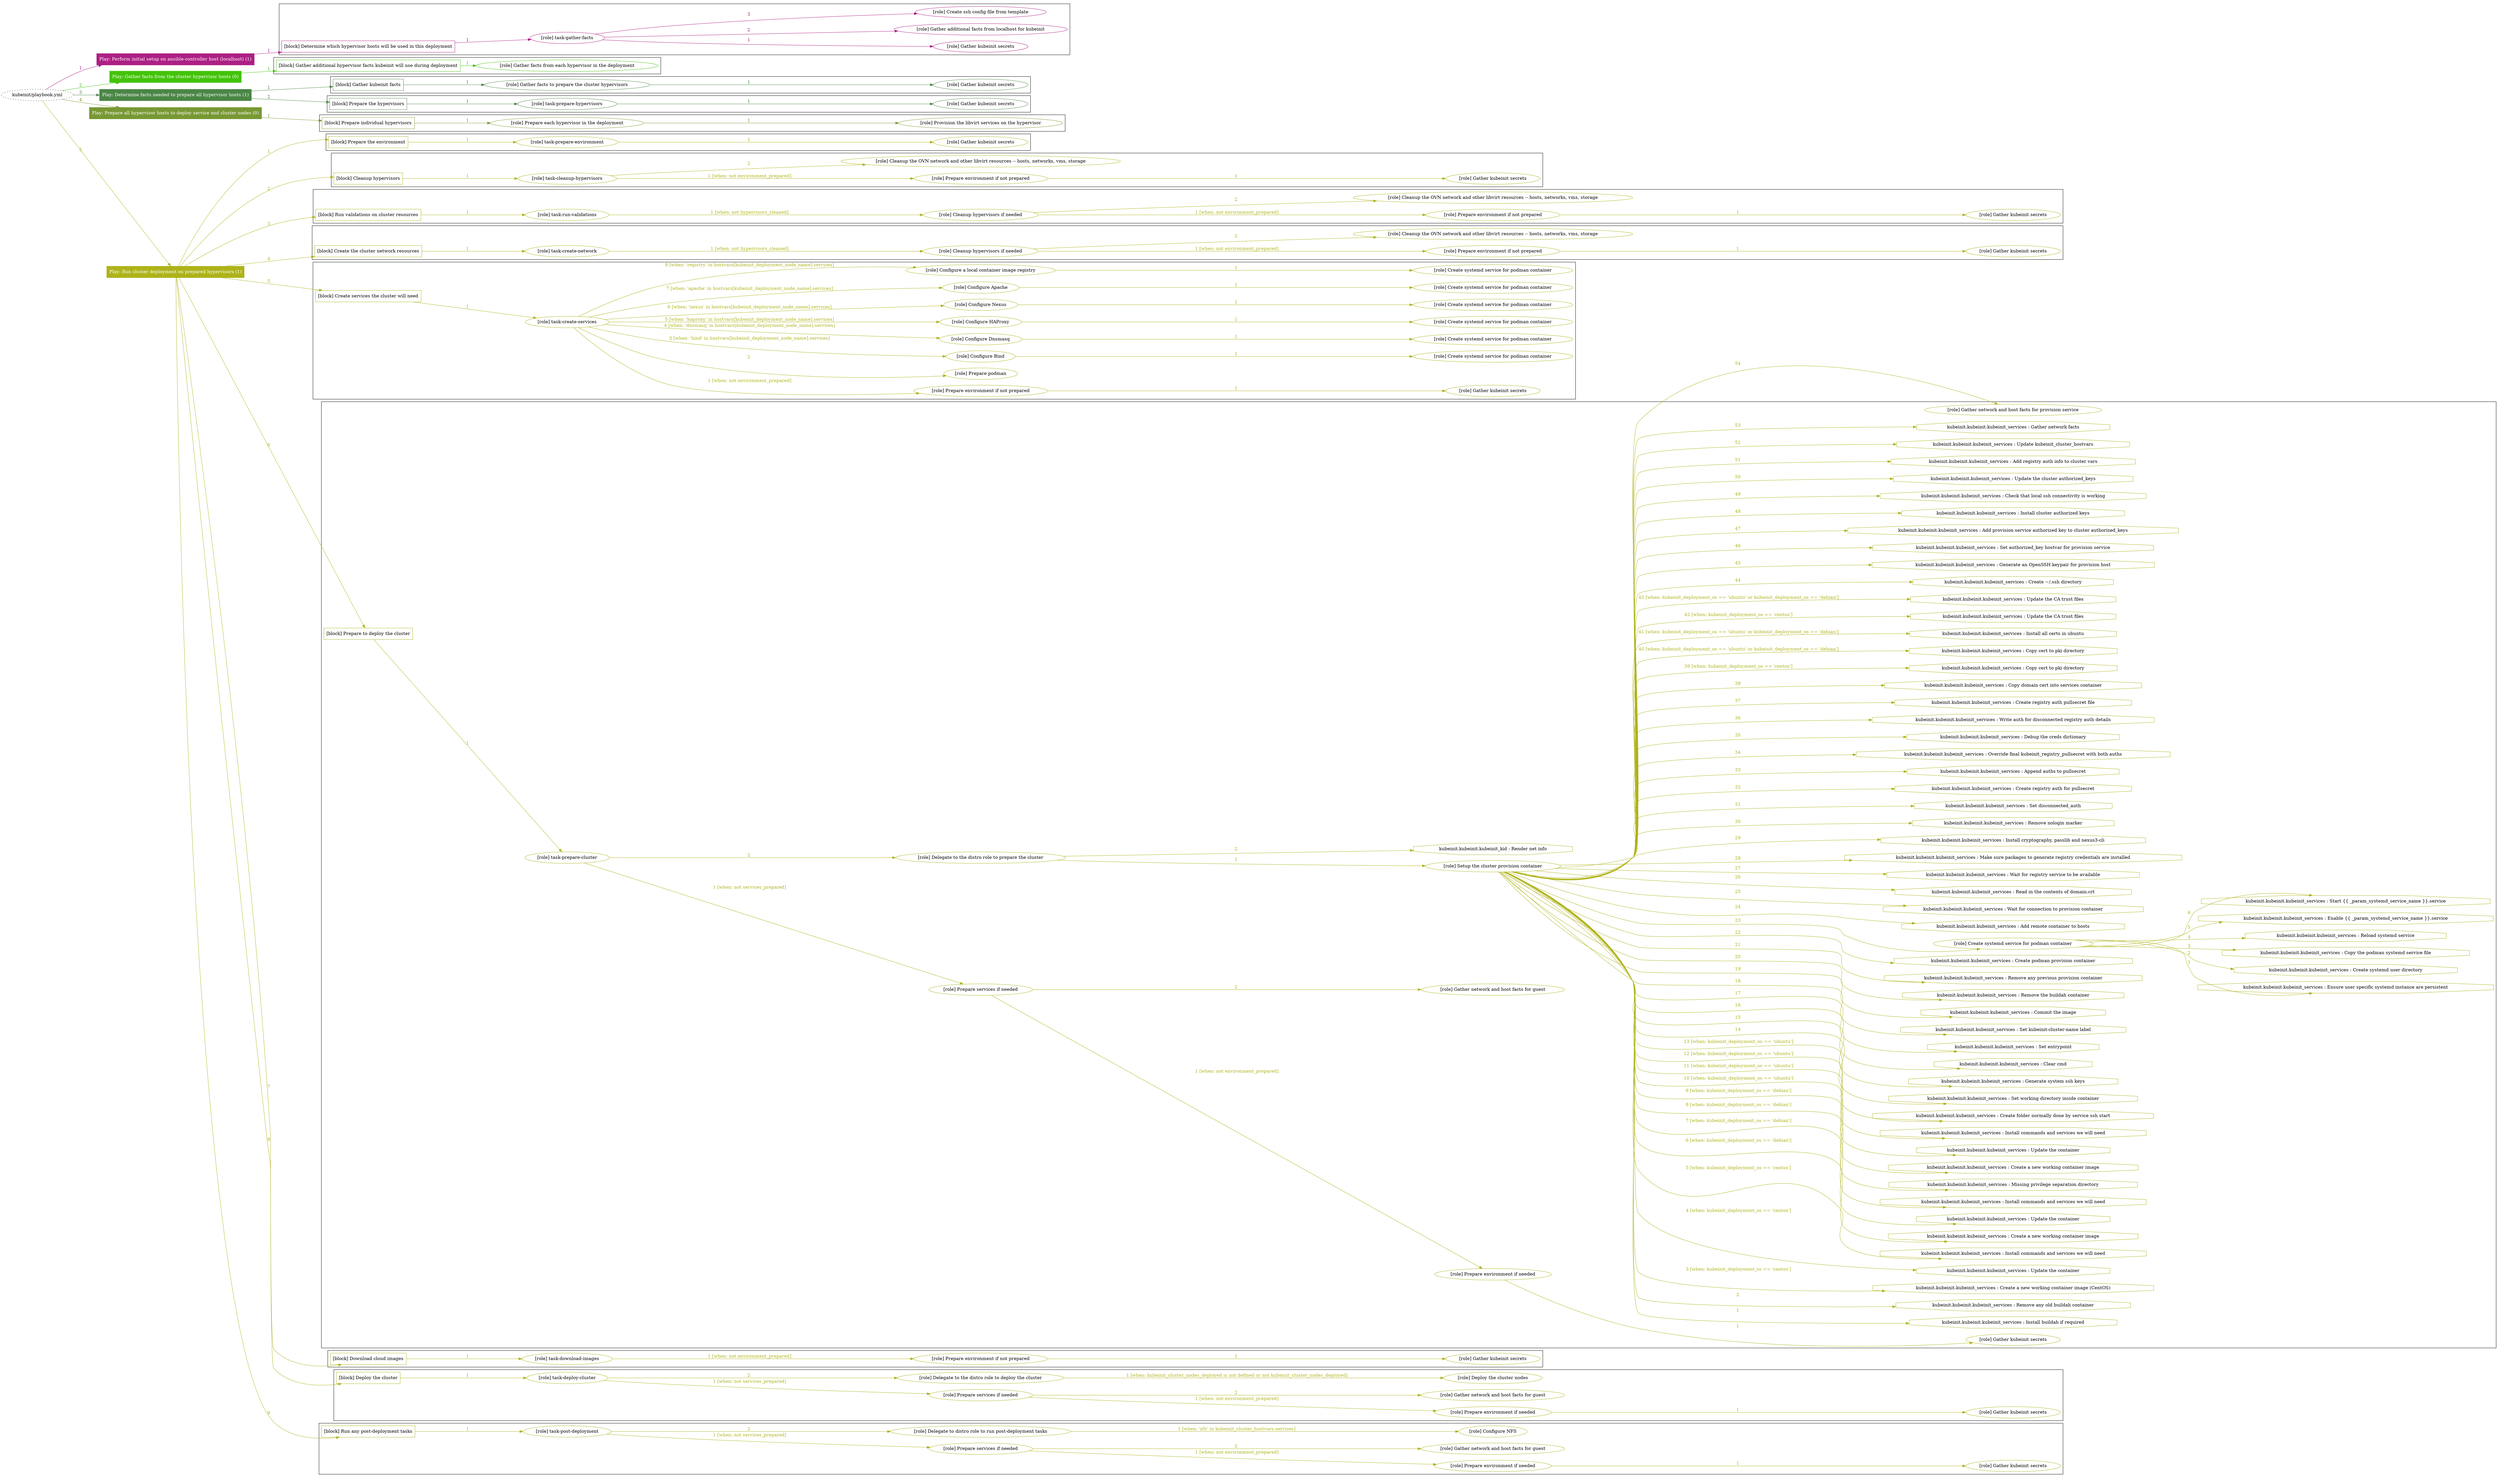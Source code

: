 digraph {
	graph [concentrate=true ordering=in rankdir=LR ratio=fill]
	edge [esep=5 sep=10]
	"kubeinit/playbook.yml" [URL="/home/runner/work/kubeinit/kubeinit/kubeinit/playbook.yml" id=playbook_46296158 style=dotted]
	"kubeinit/playbook.yml" -> play_2407cb5c [label="1 " color="#ad1f84" fontcolor="#ad1f84" id=edge_4419e94d labeltooltip="1 " tooltip="1 "]
	subgraph "Play: Perform initial setup on ansible-controller host (localhost) (1)" {
		play_2407cb5c [label="Play: Perform initial setup on ansible-controller host (localhost) (1)" URL="/home/runner/work/kubeinit/kubeinit/kubeinit/playbook.yml" color="#ad1f84" fontcolor="#ffffff" id=play_2407cb5c shape=box style=filled tooltip=localhost]
		play_2407cb5c -> block_2095af4b [label=1 color="#ad1f84" fontcolor="#ad1f84" id=edge_30f4a079 labeltooltip=1 tooltip=1]
		subgraph cluster_block_2095af4b {
			block_2095af4b [label="[block] Determine which hypervisor hosts will be used in this deployment" URL="/home/runner/work/kubeinit/kubeinit/kubeinit/playbook.yml" color="#ad1f84" id=block_2095af4b labeltooltip="Determine which hypervisor hosts will be used in this deployment" shape=box tooltip="Determine which hypervisor hosts will be used in this deployment"]
			block_2095af4b -> role_b0582cf9 [label="1 " color="#ad1f84" fontcolor="#ad1f84" id=edge_8b2f5e93 labeltooltip="1 " tooltip="1 "]
			subgraph "task-gather-facts" {
				role_b0582cf9 [label="[role] task-gather-facts" URL="/home/runner/work/kubeinit/kubeinit/kubeinit/playbook.yml" color="#ad1f84" id=role_b0582cf9 tooltip="task-gather-facts"]
				role_b0582cf9 -> role_9f71c0f3 [label="1 " color="#ad1f84" fontcolor="#ad1f84" id=edge_2b6fddbd labeltooltip="1 " tooltip="1 "]
				subgraph "Gather kubeinit secrets" {
					role_9f71c0f3 [label="[role] Gather kubeinit secrets" URL="/home/runner/.ansible/collections/ansible_collections/kubeinit/kubeinit/roles/kubeinit_prepare/tasks/build_hypervisors_group.yml" color="#ad1f84" id=role_9f71c0f3 tooltip="Gather kubeinit secrets"]
				}
				role_b0582cf9 -> role_84de1ad5 [label="2 " color="#ad1f84" fontcolor="#ad1f84" id=edge_209a7075 labeltooltip="2 " tooltip="2 "]
				subgraph "Gather additional facts from localhost for kubeinit" {
					role_84de1ad5 [label="[role] Gather additional facts from localhost for kubeinit" URL="/home/runner/.ansible/collections/ansible_collections/kubeinit/kubeinit/roles/kubeinit_prepare/tasks/build_hypervisors_group.yml" color="#ad1f84" id=role_84de1ad5 tooltip="Gather additional facts from localhost for kubeinit"]
				}
				role_b0582cf9 -> role_9f4fdb6d [label="3 " color="#ad1f84" fontcolor="#ad1f84" id=edge_f9850b64 labeltooltip="3 " tooltip="3 "]
				subgraph "Create ssh config file from template" {
					role_9f4fdb6d [label="[role] Create ssh config file from template" URL="/home/runner/.ansible/collections/ansible_collections/kubeinit/kubeinit/roles/kubeinit_prepare/tasks/build_hypervisors_group.yml" color="#ad1f84" id=role_9f4fdb6d tooltip="Create ssh config file from template"]
				}
			}
		}
	}
	"kubeinit/playbook.yml" -> play_77d31258 [label="2 " color="#43c309" fontcolor="#43c309" id=edge_73291b75 labeltooltip="2 " tooltip="2 "]
	subgraph "Play: Gather facts from the cluster hypervisor hosts (0)" {
		play_77d31258 [label="Play: Gather facts from the cluster hypervisor hosts (0)" URL="/home/runner/work/kubeinit/kubeinit/kubeinit/playbook.yml" color="#43c309" fontcolor="#ffffff" id=play_77d31258 shape=box style=filled tooltip="Play: Gather facts from the cluster hypervisor hosts (0)"]
		play_77d31258 -> block_6c00bdbd [label=1 color="#43c309" fontcolor="#43c309" id=edge_9b818194 labeltooltip=1 tooltip=1]
		subgraph cluster_block_6c00bdbd {
			block_6c00bdbd [label="[block] Gather additional hypervisor facts kubeinit will use during deployment" URL="/home/runner/work/kubeinit/kubeinit/kubeinit/playbook.yml" color="#43c309" id=block_6c00bdbd labeltooltip="Gather additional hypervisor facts kubeinit will use during deployment" shape=box tooltip="Gather additional hypervisor facts kubeinit will use during deployment"]
			block_6c00bdbd -> role_c5902b98 [label="1 " color="#43c309" fontcolor="#43c309" id=edge_cf1bdb8f labeltooltip="1 " tooltip="1 "]
			subgraph "Gather facts from each hypervisor in the deployment" {
				role_c5902b98 [label="[role] Gather facts from each hypervisor in the deployment" URL="/home/runner/work/kubeinit/kubeinit/kubeinit/playbook.yml" color="#43c309" id=role_c5902b98 tooltip="Gather facts from each hypervisor in the deployment"]
			}
		}
	}
	"kubeinit/playbook.yml" -> play_1b8bbf03 [label="3 " color="#4b8646" fontcolor="#4b8646" id=edge_3d197bc2 labeltooltip="3 " tooltip="3 "]
	subgraph "Play: Determine facts needed to prepare all hypervisor hosts (1)" {
		play_1b8bbf03 [label="Play: Determine facts needed to prepare all hypervisor hosts (1)" URL="/home/runner/work/kubeinit/kubeinit/kubeinit/playbook.yml" color="#4b8646" fontcolor="#ffffff" id=play_1b8bbf03 shape=box style=filled tooltip=localhost]
		play_1b8bbf03 -> block_7f2747e4 [label=1 color="#4b8646" fontcolor="#4b8646" id=edge_55f0ed9b labeltooltip=1 tooltip=1]
		subgraph cluster_block_7f2747e4 {
			block_7f2747e4 [label="[block] Gather kubeinit facts" URL="/home/runner/work/kubeinit/kubeinit/kubeinit/playbook.yml" color="#4b8646" id=block_7f2747e4 labeltooltip="Gather kubeinit facts" shape=box tooltip="Gather kubeinit facts"]
			block_7f2747e4 -> role_aeb07995 [label="1 " color="#4b8646" fontcolor="#4b8646" id=edge_f6325310 labeltooltip="1 " tooltip="1 "]
			subgraph "Gather facts to prepare the cluster hypervisors" {
				role_aeb07995 [label="[role] Gather facts to prepare the cluster hypervisors" URL="/home/runner/work/kubeinit/kubeinit/kubeinit/playbook.yml" color="#4b8646" id=role_aeb07995 tooltip="Gather facts to prepare the cluster hypervisors"]
				role_aeb07995 -> role_753c3f94 [label="1 " color="#4b8646" fontcolor="#4b8646" id=edge_c6cb973e labeltooltip="1 " tooltip="1 "]
				subgraph "Gather kubeinit secrets" {
					role_753c3f94 [label="[role] Gather kubeinit secrets" URL="/home/runner/.ansible/collections/ansible_collections/kubeinit/kubeinit/roles/kubeinit_prepare/tasks/gather_kubeinit_facts.yml" color="#4b8646" id=role_753c3f94 tooltip="Gather kubeinit secrets"]
				}
			}
		}
		play_1b8bbf03 -> block_1daf71f3 [label=2 color="#4b8646" fontcolor="#4b8646" id=edge_ed6c92ba labeltooltip=2 tooltip=2]
		subgraph cluster_block_1daf71f3 {
			block_1daf71f3 [label="[block] Prepare the hypervisors" URL="/home/runner/work/kubeinit/kubeinit/kubeinit/playbook.yml" color="#4b8646" id=block_1daf71f3 labeltooltip="Prepare the hypervisors" shape=box tooltip="Prepare the hypervisors"]
			block_1daf71f3 -> role_ae31707f [label="1 " color="#4b8646" fontcolor="#4b8646" id=edge_fe00e8d6 labeltooltip="1 " tooltip="1 "]
			subgraph "task-prepare-hypervisors" {
				role_ae31707f [label="[role] task-prepare-hypervisors" URL="/home/runner/work/kubeinit/kubeinit/kubeinit/playbook.yml" color="#4b8646" id=role_ae31707f tooltip="task-prepare-hypervisors"]
				role_ae31707f -> role_63cc09f9 [label="1 " color="#4b8646" fontcolor="#4b8646" id=edge_fa9a7076 labeltooltip="1 " tooltip="1 "]
				subgraph "Gather kubeinit secrets" {
					role_63cc09f9 [label="[role] Gather kubeinit secrets" URL="/home/runner/.ansible/collections/ansible_collections/kubeinit/kubeinit/roles/kubeinit_prepare/tasks/gather_kubeinit_facts.yml" color="#4b8646" id=role_63cc09f9 tooltip="Gather kubeinit secrets"]
				}
			}
		}
	}
	"kubeinit/playbook.yml" -> play_ce013151 [label="4 " color="#789834" fontcolor="#789834" id=edge_00e0c7b6 labeltooltip="4 " tooltip="4 "]
	subgraph "Play: Prepare all hypervisor hosts to deploy service and cluster nodes (0)" {
		play_ce013151 [label="Play: Prepare all hypervisor hosts to deploy service and cluster nodes (0)" URL="/home/runner/work/kubeinit/kubeinit/kubeinit/playbook.yml" color="#789834" fontcolor="#ffffff" id=play_ce013151 shape=box style=filled tooltip="Play: Prepare all hypervisor hosts to deploy service and cluster nodes (0)"]
		play_ce013151 -> block_39889820 [label=1 color="#789834" fontcolor="#789834" id=edge_a8ea5663 labeltooltip=1 tooltip=1]
		subgraph cluster_block_39889820 {
			block_39889820 [label="[block] Prepare individual hypervisors" URL="/home/runner/work/kubeinit/kubeinit/kubeinit/playbook.yml" color="#789834" id=block_39889820 labeltooltip="Prepare individual hypervisors" shape=box tooltip="Prepare individual hypervisors"]
			block_39889820 -> role_9d072ed6 [label="1 " color="#789834" fontcolor="#789834" id=edge_6dcbab15 labeltooltip="1 " tooltip="1 "]
			subgraph "Prepare each hypervisor in the deployment" {
				role_9d072ed6 [label="[role] Prepare each hypervisor in the deployment" URL="/home/runner/work/kubeinit/kubeinit/kubeinit/playbook.yml" color="#789834" id=role_9d072ed6 tooltip="Prepare each hypervisor in the deployment"]
				role_9d072ed6 -> role_95f6d6f6 [label="1 " color="#789834" fontcolor="#789834" id=edge_4725f930 labeltooltip="1 " tooltip="1 "]
				subgraph "Provision the libvirt services on the hypervisor" {
					role_95f6d6f6 [label="[role] Provision the libvirt services on the hypervisor" URL="/home/runner/.ansible/collections/ansible_collections/kubeinit/kubeinit/roles/kubeinit_prepare/tasks/prepare_hypervisor.yml" color="#789834" id=role_95f6d6f6 tooltip="Provision the libvirt services on the hypervisor"]
				}
			}
		}
	}
	"kubeinit/playbook.yml" -> play_df950802 [label="5 " color="#aeb319" fontcolor="#aeb319" id=edge_d495370f labeltooltip="5 " tooltip="5 "]
	subgraph "Play: Run cluster deployment on prepared hypervisors (1)" {
		play_df950802 [label="Play: Run cluster deployment on prepared hypervisors (1)" URL="/home/runner/work/kubeinit/kubeinit/kubeinit/playbook.yml" color="#aeb319" fontcolor="#ffffff" id=play_df950802 shape=box style=filled tooltip=localhost]
		play_df950802 -> block_96566968 [label=1 color="#aeb319" fontcolor="#aeb319" id=edge_1965721e labeltooltip=1 tooltip=1]
		subgraph cluster_block_96566968 {
			block_96566968 [label="[block] Prepare the environment" URL="/home/runner/work/kubeinit/kubeinit/kubeinit/playbook.yml" color="#aeb319" id=block_96566968 labeltooltip="Prepare the environment" shape=box tooltip="Prepare the environment"]
			block_96566968 -> role_82aac2ea [label="1 " color="#aeb319" fontcolor="#aeb319" id=edge_d56dd7ee labeltooltip="1 " tooltip="1 "]
			subgraph "task-prepare-environment" {
				role_82aac2ea [label="[role] task-prepare-environment" URL="/home/runner/work/kubeinit/kubeinit/kubeinit/playbook.yml" color="#aeb319" id=role_82aac2ea tooltip="task-prepare-environment"]
				role_82aac2ea -> role_5cdf619b [label="1 " color="#aeb319" fontcolor="#aeb319" id=edge_444c52e4 labeltooltip="1 " tooltip="1 "]
				subgraph "Gather kubeinit secrets" {
					role_5cdf619b [label="[role] Gather kubeinit secrets" URL="/home/runner/.ansible/collections/ansible_collections/kubeinit/kubeinit/roles/kubeinit_prepare/tasks/gather_kubeinit_facts.yml" color="#aeb319" id=role_5cdf619b tooltip="Gather kubeinit secrets"]
				}
			}
		}
		play_df950802 -> block_bb38fc43 [label=2 color="#aeb319" fontcolor="#aeb319" id=edge_d872e379 labeltooltip=2 tooltip=2]
		subgraph cluster_block_bb38fc43 {
			block_bb38fc43 [label="[block] Cleanup hypervisors" URL="/home/runner/work/kubeinit/kubeinit/kubeinit/playbook.yml" color="#aeb319" id=block_bb38fc43 labeltooltip="Cleanup hypervisors" shape=box tooltip="Cleanup hypervisors"]
			block_bb38fc43 -> role_fc66c5ce [label="1 " color="#aeb319" fontcolor="#aeb319" id=edge_fbf62e7a labeltooltip="1 " tooltip="1 "]
			subgraph "task-cleanup-hypervisors" {
				role_fc66c5ce [label="[role] task-cleanup-hypervisors" URL="/home/runner/work/kubeinit/kubeinit/kubeinit/playbook.yml" color="#aeb319" id=role_fc66c5ce tooltip="task-cleanup-hypervisors"]
				role_fc66c5ce -> role_682201ed [label="1 [when: not environment_prepared]" color="#aeb319" fontcolor="#aeb319" id=edge_eed63a88 labeltooltip="1 [when: not environment_prepared]" tooltip="1 [when: not environment_prepared]"]
				subgraph "Prepare environment if not prepared" {
					role_682201ed [label="[role] Prepare environment if not prepared" URL="/home/runner/.ansible/collections/ansible_collections/kubeinit/kubeinit/roles/kubeinit_prepare/tasks/cleanup_hypervisors.yml" color="#aeb319" id=role_682201ed tooltip="Prepare environment if not prepared"]
					role_682201ed -> role_1eb0dac2 [label="1 " color="#aeb319" fontcolor="#aeb319" id=edge_a327b952 labeltooltip="1 " tooltip="1 "]
					subgraph "Gather kubeinit secrets" {
						role_1eb0dac2 [label="[role] Gather kubeinit secrets" URL="/home/runner/.ansible/collections/ansible_collections/kubeinit/kubeinit/roles/kubeinit_prepare/tasks/gather_kubeinit_facts.yml" color="#aeb319" id=role_1eb0dac2 tooltip="Gather kubeinit secrets"]
					}
				}
				role_fc66c5ce -> role_e8858240 [label="2 " color="#aeb319" fontcolor="#aeb319" id=edge_0480eeec labeltooltip="2 " tooltip="2 "]
				subgraph "Cleanup the OVN network and other libvirt resources -- hosts, networks, vms, storage" {
					role_e8858240 [label="[role] Cleanup the OVN network and other libvirt resources -- hosts, networks, vms, storage" URL="/home/runner/.ansible/collections/ansible_collections/kubeinit/kubeinit/roles/kubeinit_prepare/tasks/cleanup_hypervisors.yml" color="#aeb319" id=role_e8858240 tooltip="Cleanup the OVN network and other libvirt resources -- hosts, networks, vms, storage"]
				}
			}
		}
		play_df950802 -> block_6cdd57ef [label=3 color="#aeb319" fontcolor="#aeb319" id=edge_59b0519b labeltooltip=3 tooltip=3]
		subgraph cluster_block_6cdd57ef {
			block_6cdd57ef [label="[block] Run validations on cluster resources" URL="/home/runner/work/kubeinit/kubeinit/kubeinit/playbook.yml" color="#aeb319" id=block_6cdd57ef labeltooltip="Run validations on cluster resources" shape=box tooltip="Run validations on cluster resources"]
			block_6cdd57ef -> role_0c0bbb0e [label="1 " color="#aeb319" fontcolor="#aeb319" id=edge_c196030d labeltooltip="1 " tooltip="1 "]
			subgraph "task-run-validations" {
				role_0c0bbb0e [label="[role] task-run-validations" URL="/home/runner/work/kubeinit/kubeinit/kubeinit/playbook.yml" color="#aeb319" id=role_0c0bbb0e tooltip="task-run-validations"]
				role_0c0bbb0e -> role_93ee29b0 [label="1 [when: not hypervisors_cleaned]" color="#aeb319" fontcolor="#aeb319" id=edge_6c49f336 labeltooltip="1 [when: not hypervisors_cleaned]" tooltip="1 [when: not hypervisors_cleaned]"]
				subgraph "Cleanup hypervisors if needed" {
					role_93ee29b0 [label="[role] Cleanup hypervisors if needed" URL="/home/runner/.ansible/collections/ansible_collections/kubeinit/kubeinit/roles/kubeinit_validations/tasks/main.yml" color="#aeb319" id=role_93ee29b0 tooltip="Cleanup hypervisors if needed"]
					role_93ee29b0 -> role_23c0202a [label="1 [when: not environment_prepared]" color="#aeb319" fontcolor="#aeb319" id=edge_4c5fe129 labeltooltip="1 [when: not environment_prepared]" tooltip="1 [when: not environment_prepared]"]
					subgraph "Prepare environment if not prepared" {
						role_23c0202a [label="[role] Prepare environment if not prepared" URL="/home/runner/.ansible/collections/ansible_collections/kubeinit/kubeinit/roles/kubeinit_prepare/tasks/cleanup_hypervisors.yml" color="#aeb319" id=role_23c0202a tooltip="Prepare environment if not prepared"]
						role_23c0202a -> role_f590e5b6 [label="1 " color="#aeb319" fontcolor="#aeb319" id=edge_09007e2d labeltooltip="1 " tooltip="1 "]
						subgraph "Gather kubeinit secrets" {
							role_f590e5b6 [label="[role] Gather kubeinit secrets" URL="/home/runner/.ansible/collections/ansible_collections/kubeinit/kubeinit/roles/kubeinit_prepare/tasks/gather_kubeinit_facts.yml" color="#aeb319" id=role_f590e5b6 tooltip="Gather kubeinit secrets"]
						}
					}
					role_93ee29b0 -> role_286017c3 [label="2 " color="#aeb319" fontcolor="#aeb319" id=edge_a05e664b labeltooltip="2 " tooltip="2 "]
					subgraph "Cleanup the OVN network and other libvirt resources -- hosts, networks, vms, storage" {
						role_286017c3 [label="[role] Cleanup the OVN network and other libvirt resources -- hosts, networks, vms, storage" URL="/home/runner/.ansible/collections/ansible_collections/kubeinit/kubeinit/roles/kubeinit_prepare/tasks/cleanup_hypervisors.yml" color="#aeb319" id=role_286017c3 tooltip="Cleanup the OVN network and other libvirt resources -- hosts, networks, vms, storage"]
					}
				}
			}
		}
		play_df950802 -> block_fcb005d7 [label=4 color="#aeb319" fontcolor="#aeb319" id=edge_83c53173 labeltooltip=4 tooltip=4]
		subgraph cluster_block_fcb005d7 {
			block_fcb005d7 [label="[block] Create the cluster network resources" URL="/home/runner/work/kubeinit/kubeinit/kubeinit/playbook.yml" color="#aeb319" id=block_fcb005d7 labeltooltip="Create the cluster network resources" shape=box tooltip="Create the cluster network resources"]
			block_fcb005d7 -> role_e5b60148 [label="1 " color="#aeb319" fontcolor="#aeb319" id=edge_6bacb843 labeltooltip="1 " tooltip="1 "]
			subgraph "task-create-network" {
				role_e5b60148 [label="[role] task-create-network" URL="/home/runner/work/kubeinit/kubeinit/kubeinit/playbook.yml" color="#aeb319" id=role_e5b60148 tooltip="task-create-network"]
				role_e5b60148 -> role_55fd8176 [label="1 [when: not hypervisors_cleaned]" color="#aeb319" fontcolor="#aeb319" id=edge_ffdb05c6 labeltooltip="1 [when: not hypervisors_cleaned]" tooltip="1 [when: not hypervisors_cleaned]"]
				subgraph "Cleanup hypervisors if needed" {
					role_55fd8176 [label="[role] Cleanup hypervisors if needed" URL="/home/runner/.ansible/collections/ansible_collections/kubeinit/kubeinit/roles/kubeinit_libvirt/tasks/create_network.yml" color="#aeb319" id=role_55fd8176 tooltip="Cleanup hypervisors if needed"]
					role_55fd8176 -> role_248bacc8 [label="1 [when: not environment_prepared]" color="#aeb319" fontcolor="#aeb319" id=edge_406a6dd7 labeltooltip="1 [when: not environment_prepared]" tooltip="1 [when: not environment_prepared]"]
					subgraph "Prepare environment if not prepared" {
						role_248bacc8 [label="[role] Prepare environment if not prepared" URL="/home/runner/.ansible/collections/ansible_collections/kubeinit/kubeinit/roles/kubeinit_prepare/tasks/cleanup_hypervisors.yml" color="#aeb319" id=role_248bacc8 tooltip="Prepare environment if not prepared"]
						role_248bacc8 -> role_8dc17f4a [label="1 " color="#aeb319" fontcolor="#aeb319" id=edge_19f89524 labeltooltip="1 " tooltip="1 "]
						subgraph "Gather kubeinit secrets" {
							role_8dc17f4a [label="[role] Gather kubeinit secrets" URL="/home/runner/.ansible/collections/ansible_collections/kubeinit/kubeinit/roles/kubeinit_prepare/tasks/gather_kubeinit_facts.yml" color="#aeb319" id=role_8dc17f4a tooltip="Gather kubeinit secrets"]
						}
					}
					role_55fd8176 -> role_64aeef5e [label="2 " color="#aeb319" fontcolor="#aeb319" id=edge_1467cca1 labeltooltip="2 " tooltip="2 "]
					subgraph "Cleanup the OVN network and other libvirt resources -- hosts, networks, vms, storage" {
						role_64aeef5e [label="[role] Cleanup the OVN network and other libvirt resources -- hosts, networks, vms, storage" URL="/home/runner/.ansible/collections/ansible_collections/kubeinit/kubeinit/roles/kubeinit_prepare/tasks/cleanup_hypervisors.yml" color="#aeb319" id=role_64aeef5e tooltip="Cleanup the OVN network and other libvirt resources -- hosts, networks, vms, storage"]
					}
				}
			}
		}
		play_df950802 -> block_bc6db64b [label=5 color="#aeb319" fontcolor="#aeb319" id=edge_6bf7babb labeltooltip=5 tooltip=5]
		subgraph cluster_block_bc6db64b {
			block_bc6db64b [label="[block] Create services the cluster will need" URL="/home/runner/work/kubeinit/kubeinit/kubeinit/playbook.yml" color="#aeb319" id=block_bc6db64b labeltooltip="Create services the cluster will need" shape=box tooltip="Create services the cluster will need"]
			block_bc6db64b -> role_306ceb71 [label="1 " color="#aeb319" fontcolor="#aeb319" id=edge_2ecf1bc7 labeltooltip="1 " tooltip="1 "]
			subgraph "task-create-services" {
				role_306ceb71 [label="[role] task-create-services" URL="/home/runner/work/kubeinit/kubeinit/kubeinit/playbook.yml" color="#aeb319" id=role_306ceb71 tooltip="task-create-services"]
				role_306ceb71 -> role_70556dcf [label="1 [when: not environment_prepared]" color="#aeb319" fontcolor="#aeb319" id=edge_0b74a358 labeltooltip="1 [when: not environment_prepared]" tooltip="1 [when: not environment_prepared]"]
				subgraph "Prepare environment if not prepared" {
					role_70556dcf [label="[role] Prepare environment if not prepared" URL="/home/runner/.ansible/collections/ansible_collections/kubeinit/kubeinit/roles/kubeinit_services/tasks/main.yml" color="#aeb319" id=role_70556dcf tooltip="Prepare environment if not prepared"]
					role_70556dcf -> role_08201c6c [label="1 " color="#aeb319" fontcolor="#aeb319" id=edge_b859b6d0 labeltooltip="1 " tooltip="1 "]
					subgraph "Gather kubeinit secrets" {
						role_08201c6c [label="[role] Gather kubeinit secrets" URL="/home/runner/.ansible/collections/ansible_collections/kubeinit/kubeinit/roles/kubeinit_prepare/tasks/gather_kubeinit_facts.yml" color="#aeb319" id=role_08201c6c tooltip="Gather kubeinit secrets"]
					}
				}
				role_306ceb71 -> role_fb1b1931 [label="2 " color="#aeb319" fontcolor="#aeb319" id=edge_3ac4428c labeltooltip="2 " tooltip="2 "]
				subgraph "Prepare podman" {
					role_fb1b1931 [label="[role] Prepare podman" URL="/home/runner/.ansible/collections/ansible_collections/kubeinit/kubeinit/roles/kubeinit_services/tasks/00_create_service_pod.yml" color="#aeb319" id=role_fb1b1931 tooltip="Prepare podman"]
				}
				role_306ceb71 -> role_9a02141f [label="3 [when: 'bind' in hostvars[kubeinit_deployment_node_name].services]" color="#aeb319" fontcolor="#aeb319" id=edge_84cc63e9 labeltooltip="3 [when: 'bind' in hostvars[kubeinit_deployment_node_name].services]" tooltip="3 [when: 'bind' in hostvars[kubeinit_deployment_node_name].services]"]
				subgraph "Configure Bind" {
					role_9a02141f [label="[role] Configure Bind" URL="/home/runner/.ansible/collections/ansible_collections/kubeinit/kubeinit/roles/kubeinit_services/tasks/start_services_containers.yml" color="#aeb319" id=role_9a02141f tooltip="Configure Bind"]
					role_9a02141f -> role_a4a04bfd [label="1 " color="#aeb319" fontcolor="#aeb319" id=edge_ff5c906d labeltooltip="1 " tooltip="1 "]
					subgraph "Create systemd service for podman container" {
						role_a4a04bfd [label="[role] Create systemd service for podman container" URL="/home/runner/.ansible/collections/ansible_collections/kubeinit/kubeinit/roles/kubeinit_bind/tasks/main.yml" color="#aeb319" id=role_a4a04bfd tooltip="Create systemd service for podman container"]
					}
				}
				role_306ceb71 -> role_367f6d46 [label="4 [when: 'dnsmasq' in hostvars[kubeinit_deployment_node_name].services]" color="#aeb319" fontcolor="#aeb319" id=edge_65a72c4f labeltooltip="4 [when: 'dnsmasq' in hostvars[kubeinit_deployment_node_name].services]" tooltip="4 [when: 'dnsmasq' in hostvars[kubeinit_deployment_node_name].services]"]
				subgraph "Configure Dnsmasq" {
					role_367f6d46 [label="[role] Configure Dnsmasq" URL="/home/runner/.ansible/collections/ansible_collections/kubeinit/kubeinit/roles/kubeinit_services/tasks/start_services_containers.yml" color="#aeb319" id=role_367f6d46 tooltip="Configure Dnsmasq"]
					role_367f6d46 -> role_3f7fd6af [label="1 " color="#aeb319" fontcolor="#aeb319" id=edge_c6aa49ee labeltooltip="1 " tooltip="1 "]
					subgraph "Create systemd service for podman container" {
						role_3f7fd6af [label="[role] Create systemd service for podman container" URL="/home/runner/.ansible/collections/ansible_collections/kubeinit/kubeinit/roles/kubeinit_dnsmasq/tasks/main.yml" color="#aeb319" id=role_3f7fd6af tooltip="Create systemd service for podman container"]
					}
				}
				role_306ceb71 -> role_3fea609d [label="5 [when: 'haproxy' in hostvars[kubeinit_deployment_node_name].services]" color="#aeb319" fontcolor="#aeb319" id=edge_26b88223 labeltooltip="5 [when: 'haproxy' in hostvars[kubeinit_deployment_node_name].services]" tooltip="5 [when: 'haproxy' in hostvars[kubeinit_deployment_node_name].services]"]
				subgraph "Configure HAProxy" {
					role_3fea609d [label="[role] Configure HAProxy" URL="/home/runner/.ansible/collections/ansible_collections/kubeinit/kubeinit/roles/kubeinit_services/tasks/start_services_containers.yml" color="#aeb319" id=role_3fea609d tooltip="Configure HAProxy"]
					role_3fea609d -> role_464b4380 [label="1 " color="#aeb319" fontcolor="#aeb319" id=edge_92b12a6d labeltooltip="1 " tooltip="1 "]
					subgraph "Create systemd service for podman container" {
						role_464b4380 [label="[role] Create systemd service for podman container" URL="/home/runner/.ansible/collections/ansible_collections/kubeinit/kubeinit/roles/kubeinit_haproxy/tasks/main.yml" color="#aeb319" id=role_464b4380 tooltip="Create systemd service for podman container"]
					}
				}
				role_306ceb71 -> role_68a18e74 [label="6 [when: 'nexus' in hostvars[kubeinit_deployment_node_name].services]" color="#aeb319" fontcolor="#aeb319" id=edge_6964d026 labeltooltip="6 [when: 'nexus' in hostvars[kubeinit_deployment_node_name].services]" tooltip="6 [when: 'nexus' in hostvars[kubeinit_deployment_node_name].services]"]
				subgraph "Configure Nexus" {
					role_68a18e74 [label="[role] Configure Nexus" URL="/home/runner/.ansible/collections/ansible_collections/kubeinit/kubeinit/roles/kubeinit_services/tasks/start_services_containers.yml" color="#aeb319" id=role_68a18e74 tooltip="Configure Nexus"]
					role_68a18e74 -> role_3a98f35c [label="1 " color="#aeb319" fontcolor="#aeb319" id=edge_dee38653 labeltooltip="1 " tooltip="1 "]
					subgraph "Create systemd service for podman container" {
						role_3a98f35c [label="[role] Create systemd service for podman container" URL="/home/runner/.ansible/collections/ansible_collections/kubeinit/kubeinit/roles/kubeinit_nexus/tasks/main.yml" color="#aeb319" id=role_3a98f35c tooltip="Create systemd service for podman container"]
					}
				}
				role_306ceb71 -> role_61fc048a [label="7 [when: 'apache' in hostvars[kubeinit_deployment_node_name].services]" color="#aeb319" fontcolor="#aeb319" id=edge_3eac0e62 labeltooltip="7 [when: 'apache' in hostvars[kubeinit_deployment_node_name].services]" tooltip="7 [when: 'apache' in hostvars[kubeinit_deployment_node_name].services]"]
				subgraph "Configure Apache" {
					role_61fc048a [label="[role] Configure Apache" URL="/home/runner/.ansible/collections/ansible_collections/kubeinit/kubeinit/roles/kubeinit_services/tasks/start_services_containers.yml" color="#aeb319" id=role_61fc048a tooltip="Configure Apache"]
					role_61fc048a -> role_9588ec73 [label="1 " color="#aeb319" fontcolor="#aeb319" id=edge_2ecd54ec labeltooltip="1 " tooltip="1 "]
					subgraph "Create systemd service for podman container" {
						role_9588ec73 [label="[role] Create systemd service for podman container" URL="/home/runner/.ansible/collections/ansible_collections/kubeinit/kubeinit/roles/kubeinit_apache/tasks/main.yml" color="#aeb319" id=role_9588ec73 tooltip="Create systemd service for podman container"]
					}
				}
				role_306ceb71 -> role_111d5be8 [label="8 [when: 'registry' in hostvars[kubeinit_deployment_node_name].services]" color="#aeb319" fontcolor="#aeb319" id=edge_7aea9fa3 labeltooltip="8 [when: 'registry' in hostvars[kubeinit_deployment_node_name].services]" tooltip="8 [when: 'registry' in hostvars[kubeinit_deployment_node_name].services]"]
				subgraph "Configure a local container image registry" {
					role_111d5be8 [label="[role] Configure a local container image registry" URL="/home/runner/.ansible/collections/ansible_collections/kubeinit/kubeinit/roles/kubeinit_services/tasks/start_services_containers.yml" color="#aeb319" id=role_111d5be8 tooltip="Configure a local container image registry"]
					role_111d5be8 -> role_ea6f0928 [label="1 " color="#aeb319" fontcolor="#aeb319" id=edge_9227c4dc labeltooltip="1 " tooltip="1 "]
					subgraph "Create systemd service for podman container" {
						role_ea6f0928 [label="[role] Create systemd service for podman container" URL="/home/runner/.ansible/collections/ansible_collections/kubeinit/kubeinit/roles/kubeinit_registry/tasks/main.yml" color="#aeb319" id=role_ea6f0928 tooltip="Create systemd service for podman container"]
					}
				}
			}
		}
		play_df950802 -> block_f3afa62a [label=6 color="#aeb319" fontcolor="#aeb319" id=edge_f88bdcca labeltooltip=6 tooltip=6]
		subgraph cluster_block_f3afa62a {
			block_f3afa62a [label="[block] Prepare to deploy the cluster" URL="/home/runner/work/kubeinit/kubeinit/kubeinit/playbook.yml" color="#aeb319" id=block_f3afa62a labeltooltip="Prepare to deploy the cluster" shape=box tooltip="Prepare to deploy the cluster"]
			block_f3afa62a -> role_d310b86f [label="1 " color="#aeb319" fontcolor="#aeb319" id=edge_def7f13c labeltooltip="1 " tooltip="1 "]
			subgraph "task-prepare-cluster" {
				role_d310b86f [label="[role] task-prepare-cluster" URL="/home/runner/work/kubeinit/kubeinit/kubeinit/playbook.yml" color="#aeb319" id=role_d310b86f tooltip="task-prepare-cluster"]
				role_d310b86f -> role_f2f6b947 [label="1 [when: not services_prepared]" color="#aeb319" fontcolor="#aeb319" id=edge_98ee0cd2 labeltooltip="1 [when: not services_prepared]" tooltip="1 [when: not services_prepared]"]
				subgraph "Prepare services if needed" {
					role_f2f6b947 [label="[role] Prepare services if needed" URL="/home/runner/.ansible/collections/ansible_collections/kubeinit/kubeinit/roles/kubeinit_prepare/tasks/prepare_cluster.yml" color="#aeb319" id=role_f2f6b947 tooltip="Prepare services if needed"]
					role_f2f6b947 -> role_fad09a63 [label="1 [when: not environment_prepared]" color="#aeb319" fontcolor="#aeb319" id=edge_fb943d38 labeltooltip="1 [when: not environment_prepared]" tooltip="1 [when: not environment_prepared]"]
					subgraph "Prepare environment if needed" {
						role_fad09a63 [label="[role] Prepare environment if needed" URL="/home/runner/.ansible/collections/ansible_collections/kubeinit/kubeinit/roles/kubeinit_services/tasks/prepare_services.yml" color="#aeb319" id=role_fad09a63 tooltip="Prepare environment if needed"]
						role_fad09a63 -> role_0ccf0e04 [label="1 " color="#aeb319" fontcolor="#aeb319" id=edge_f17e3d9a labeltooltip="1 " tooltip="1 "]
						subgraph "Gather kubeinit secrets" {
							role_0ccf0e04 [label="[role] Gather kubeinit secrets" URL="/home/runner/.ansible/collections/ansible_collections/kubeinit/kubeinit/roles/kubeinit_prepare/tasks/gather_kubeinit_facts.yml" color="#aeb319" id=role_0ccf0e04 tooltip="Gather kubeinit secrets"]
						}
					}
					role_f2f6b947 -> role_f6e373f6 [label="2 " color="#aeb319" fontcolor="#aeb319" id=edge_8a2a1ea5 labeltooltip="2 " tooltip="2 "]
					subgraph "Gather network and host facts for guest" {
						role_f6e373f6 [label="[role] Gather network and host facts for guest" URL="/home/runner/.ansible/collections/ansible_collections/kubeinit/kubeinit/roles/kubeinit_services/tasks/prepare_services.yml" color="#aeb319" id=role_f6e373f6 tooltip="Gather network and host facts for guest"]
					}
				}
				role_d310b86f -> role_802e5f92 [label="2 " color="#aeb319" fontcolor="#aeb319" id=edge_e315551f labeltooltip="2 " tooltip="2 "]
				subgraph "Delegate to the distro role to prepare the cluster" {
					role_802e5f92 [label="[role] Delegate to the distro role to prepare the cluster" URL="/home/runner/.ansible/collections/ansible_collections/kubeinit/kubeinit/roles/kubeinit_prepare/tasks/prepare_cluster.yml" color="#aeb319" id=role_802e5f92 tooltip="Delegate to the distro role to prepare the cluster"]
					role_802e5f92 -> role_2700e9f7 [label="1 " color="#aeb319" fontcolor="#aeb319" id=edge_3f079c08 labeltooltip="1 " tooltip="1 "]
					subgraph "Setup the cluster provision container" {
						role_2700e9f7 [label="[role] Setup the cluster provision container" URL="/home/runner/.ansible/collections/ansible_collections/kubeinit/kubeinit/roles/kubeinit_kid/tasks/prepare_cluster.yml" color="#aeb319" id=role_2700e9f7 tooltip="Setup the cluster provision container"]
						task_a0623589 [label="kubeinit.kubeinit.kubeinit_services : Install buildah if required" URL="/home/runner/.ansible/collections/ansible_collections/kubeinit/kubeinit/roles/kubeinit_services/tasks/create_provision_container.yml" color="#aeb319" id=task_a0623589 shape=octagon tooltip="kubeinit.kubeinit.kubeinit_services : Install buildah if required"]
						role_2700e9f7 -> task_a0623589 [label="1 " color="#aeb319" fontcolor="#aeb319" id=edge_d618036d labeltooltip="1 " tooltip="1 "]
						task_fd998287 [label="kubeinit.kubeinit.kubeinit_services : Remove any old buildah container" URL="/home/runner/.ansible/collections/ansible_collections/kubeinit/kubeinit/roles/kubeinit_services/tasks/create_provision_container.yml" color="#aeb319" id=task_fd998287 shape=octagon tooltip="kubeinit.kubeinit.kubeinit_services : Remove any old buildah container"]
						role_2700e9f7 -> task_fd998287 [label="2 " color="#aeb319" fontcolor="#aeb319" id=edge_69539c5f labeltooltip="2 " tooltip="2 "]
						task_cf32f881 [label="kubeinit.kubeinit.kubeinit_services : Create a new working container image (CentOS)" URL="/home/runner/.ansible/collections/ansible_collections/kubeinit/kubeinit/roles/kubeinit_services/tasks/create_provision_container.yml" color="#aeb319" id=task_cf32f881 shape=octagon tooltip="kubeinit.kubeinit.kubeinit_services : Create a new working container image (CentOS)"]
						role_2700e9f7 -> task_cf32f881 [label="3 [when: kubeinit_deployment_os == 'centos']" color="#aeb319" fontcolor="#aeb319" id=edge_8f315dcc labeltooltip="3 [when: kubeinit_deployment_os == 'centos']" tooltip="3 [when: kubeinit_deployment_os == 'centos']"]
						task_2027c913 [label="kubeinit.kubeinit.kubeinit_services : Update the container" URL="/home/runner/.ansible/collections/ansible_collections/kubeinit/kubeinit/roles/kubeinit_services/tasks/create_provision_container.yml" color="#aeb319" id=task_2027c913 shape=octagon tooltip="kubeinit.kubeinit.kubeinit_services : Update the container"]
						role_2700e9f7 -> task_2027c913 [label="4 [when: kubeinit_deployment_os == 'centos']" color="#aeb319" fontcolor="#aeb319" id=edge_dc8ff0ef labeltooltip="4 [when: kubeinit_deployment_os == 'centos']" tooltip="4 [when: kubeinit_deployment_os == 'centos']"]
						task_8d2cd249 [label="kubeinit.kubeinit.kubeinit_services : Install commands and services we will need" URL="/home/runner/.ansible/collections/ansible_collections/kubeinit/kubeinit/roles/kubeinit_services/tasks/create_provision_container.yml" color="#aeb319" id=task_8d2cd249 shape=octagon tooltip="kubeinit.kubeinit.kubeinit_services : Install commands and services we will need"]
						role_2700e9f7 -> task_8d2cd249 [label="5 [when: kubeinit_deployment_os == 'centos']" color="#aeb319" fontcolor="#aeb319" id=edge_ae3d7a65 labeltooltip="5 [when: kubeinit_deployment_os == 'centos']" tooltip="5 [when: kubeinit_deployment_os == 'centos']"]
						task_b25211ec [label="kubeinit.kubeinit.kubeinit_services : Create a new working container image" URL="/home/runner/.ansible/collections/ansible_collections/kubeinit/kubeinit/roles/kubeinit_services/tasks/create_provision_container.yml" color="#aeb319" id=task_b25211ec shape=octagon tooltip="kubeinit.kubeinit.kubeinit_services : Create a new working container image"]
						role_2700e9f7 -> task_b25211ec [label="6 [when: kubeinit_deployment_os == 'debian']" color="#aeb319" fontcolor="#aeb319" id=edge_5a471c57 labeltooltip="6 [when: kubeinit_deployment_os == 'debian']" tooltip="6 [when: kubeinit_deployment_os == 'debian']"]
						task_16dc2b68 [label="kubeinit.kubeinit.kubeinit_services : Update the container" URL="/home/runner/.ansible/collections/ansible_collections/kubeinit/kubeinit/roles/kubeinit_services/tasks/create_provision_container.yml" color="#aeb319" id=task_16dc2b68 shape=octagon tooltip="kubeinit.kubeinit.kubeinit_services : Update the container"]
						role_2700e9f7 -> task_16dc2b68 [label="7 [when: kubeinit_deployment_os == 'debian']" color="#aeb319" fontcolor="#aeb319" id=edge_0f9aeeb5 labeltooltip="7 [when: kubeinit_deployment_os == 'debian']" tooltip="7 [when: kubeinit_deployment_os == 'debian']"]
						task_f80afd22 [label="kubeinit.kubeinit.kubeinit_services : Install commands and services we will need" URL="/home/runner/.ansible/collections/ansible_collections/kubeinit/kubeinit/roles/kubeinit_services/tasks/create_provision_container.yml" color="#aeb319" id=task_f80afd22 shape=octagon tooltip="kubeinit.kubeinit.kubeinit_services : Install commands and services we will need"]
						role_2700e9f7 -> task_f80afd22 [label="8 [when: kubeinit_deployment_os == 'debian']" color="#aeb319" fontcolor="#aeb319" id=edge_008ea073 labeltooltip="8 [when: kubeinit_deployment_os == 'debian']" tooltip="8 [when: kubeinit_deployment_os == 'debian']"]
						task_5db35bb3 [label="kubeinit.kubeinit.kubeinit_services : Missing privilege separation directory" URL="/home/runner/.ansible/collections/ansible_collections/kubeinit/kubeinit/roles/kubeinit_services/tasks/create_provision_container.yml" color="#aeb319" id=task_5db35bb3 shape=octagon tooltip="kubeinit.kubeinit.kubeinit_services : Missing privilege separation directory"]
						role_2700e9f7 -> task_5db35bb3 [label="9 [when: kubeinit_deployment_os == 'debian']" color="#aeb319" fontcolor="#aeb319" id=edge_a3e9813d labeltooltip="9 [when: kubeinit_deployment_os == 'debian']" tooltip="9 [when: kubeinit_deployment_os == 'debian']"]
						task_67c0e1be [label="kubeinit.kubeinit.kubeinit_services : Create a new working container image" URL="/home/runner/.ansible/collections/ansible_collections/kubeinit/kubeinit/roles/kubeinit_services/tasks/create_provision_container.yml" color="#aeb319" id=task_67c0e1be shape=octagon tooltip="kubeinit.kubeinit.kubeinit_services : Create a new working container image"]
						role_2700e9f7 -> task_67c0e1be [label="10 [when: kubeinit_deployment_os == 'ubuntu']" color="#aeb319" fontcolor="#aeb319" id=edge_93d8fa19 labeltooltip="10 [when: kubeinit_deployment_os == 'ubuntu']" tooltip="10 [when: kubeinit_deployment_os == 'ubuntu']"]
						task_7c211a73 [label="kubeinit.kubeinit.kubeinit_services : Update the container" URL="/home/runner/.ansible/collections/ansible_collections/kubeinit/kubeinit/roles/kubeinit_services/tasks/create_provision_container.yml" color="#aeb319" id=task_7c211a73 shape=octagon tooltip="kubeinit.kubeinit.kubeinit_services : Update the container"]
						role_2700e9f7 -> task_7c211a73 [label="11 [when: kubeinit_deployment_os == 'ubuntu']" color="#aeb319" fontcolor="#aeb319" id=edge_d2121c61 labeltooltip="11 [when: kubeinit_deployment_os == 'ubuntu']" tooltip="11 [when: kubeinit_deployment_os == 'ubuntu']"]
						task_bbc7e3fe [label="kubeinit.kubeinit.kubeinit_services : Install commands and services we will need" URL="/home/runner/.ansible/collections/ansible_collections/kubeinit/kubeinit/roles/kubeinit_services/tasks/create_provision_container.yml" color="#aeb319" id=task_bbc7e3fe shape=octagon tooltip="kubeinit.kubeinit.kubeinit_services : Install commands and services we will need"]
						role_2700e9f7 -> task_bbc7e3fe [label="12 [when: kubeinit_deployment_os == 'ubuntu']" color="#aeb319" fontcolor="#aeb319" id=edge_28fb2d5e labeltooltip="12 [when: kubeinit_deployment_os == 'ubuntu']" tooltip="12 [when: kubeinit_deployment_os == 'ubuntu']"]
						task_19cf1382 [label="kubeinit.kubeinit.kubeinit_services : Create folder normally done by service ssh start" URL="/home/runner/.ansible/collections/ansible_collections/kubeinit/kubeinit/roles/kubeinit_services/tasks/create_provision_container.yml" color="#aeb319" id=task_19cf1382 shape=octagon tooltip="kubeinit.kubeinit.kubeinit_services : Create folder normally done by service ssh start"]
						role_2700e9f7 -> task_19cf1382 [label="13 [when: kubeinit_deployment_os == 'ubuntu']" color="#aeb319" fontcolor="#aeb319" id=edge_a21614d9 labeltooltip="13 [when: kubeinit_deployment_os == 'ubuntu']" tooltip="13 [when: kubeinit_deployment_os == 'ubuntu']"]
						task_a39f46cc [label="kubeinit.kubeinit.kubeinit_services : Set working directory inside container" URL="/home/runner/.ansible/collections/ansible_collections/kubeinit/kubeinit/roles/kubeinit_services/tasks/create_provision_container.yml" color="#aeb319" id=task_a39f46cc shape=octagon tooltip="kubeinit.kubeinit.kubeinit_services : Set working directory inside container"]
						role_2700e9f7 -> task_a39f46cc [label="14 " color="#aeb319" fontcolor="#aeb319" id=edge_3b862405 labeltooltip="14 " tooltip="14 "]
						task_81816c19 [label="kubeinit.kubeinit.kubeinit_services : Generate system ssh keys" URL="/home/runner/.ansible/collections/ansible_collections/kubeinit/kubeinit/roles/kubeinit_services/tasks/create_provision_container.yml" color="#aeb319" id=task_81816c19 shape=octagon tooltip="kubeinit.kubeinit.kubeinit_services : Generate system ssh keys"]
						role_2700e9f7 -> task_81816c19 [label="15 " color="#aeb319" fontcolor="#aeb319" id=edge_53e95f5d labeltooltip="15 " tooltip="15 "]
						task_d71b8dbb [label="kubeinit.kubeinit.kubeinit_services : Clear cmd" URL="/home/runner/.ansible/collections/ansible_collections/kubeinit/kubeinit/roles/kubeinit_services/tasks/create_provision_container.yml" color="#aeb319" id=task_d71b8dbb shape=octagon tooltip="kubeinit.kubeinit.kubeinit_services : Clear cmd"]
						role_2700e9f7 -> task_d71b8dbb [label="16 " color="#aeb319" fontcolor="#aeb319" id=edge_8e2238b4 labeltooltip="16 " tooltip="16 "]
						task_5025178a [label="kubeinit.kubeinit.kubeinit_services : Set entrypoint" URL="/home/runner/.ansible/collections/ansible_collections/kubeinit/kubeinit/roles/kubeinit_services/tasks/create_provision_container.yml" color="#aeb319" id=task_5025178a shape=octagon tooltip="kubeinit.kubeinit.kubeinit_services : Set entrypoint"]
						role_2700e9f7 -> task_5025178a [label="17 " color="#aeb319" fontcolor="#aeb319" id=edge_a037e89a labeltooltip="17 " tooltip="17 "]
						task_08e52455 [label="kubeinit.kubeinit.kubeinit_services : Set kubeinit-cluster-name label" URL="/home/runner/.ansible/collections/ansible_collections/kubeinit/kubeinit/roles/kubeinit_services/tasks/create_provision_container.yml" color="#aeb319" id=task_08e52455 shape=octagon tooltip="kubeinit.kubeinit.kubeinit_services : Set kubeinit-cluster-name label"]
						role_2700e9f7 -> task_08e52455 [label="18 " color="#aeb319" fontcolor="#aeb319" id=edge_1297a399 labeltooltip="18 " tooltip="18 "]
						task_e8c50d11 [label="kubeinit.kubeinit.kubeinit_services : Commit the image" URL="/home/runner/.ansible/collections/ansible_collections/kubeinit/kubeinit/roles/kubeinit_services/tasks/create_provision_container.yml" color="#aeb319" id=task_e8c50d11 shape=octagon tooltip="kubeinit.kubeinit.kubeinit_services : Commit the image"]
						role_2700e9f7 -> task_e8c50d11 [label="19 " color="#aeb319" fontcolor="#aeb319" id=edge_807b9a17 labeltooltip="19 " tooltip="19 "]
						task_f90094fb [label="kubeinit.kubeinit.kubeinit_services : Remove the buildah container" URL="/home/runner/.ansible/collections/ansible_collections/kubeinit/kubeinit/roles/kubeinit_services/tasks/create_provision_container.yml" color="#aeb319" id=task_f90094fb shape=octagon tooltip="kubeinit.kubeinit.kubeinit_services : Remove the buildah container"]
						role_2700e9f7 -> task_f90094fb [label="20 " color="#aeb319" fontcolor="#aeb319" id=edge_25039c81 labeltooltip="20 " tooltip="20 "]
						task_11a384dc [label="kubeinit.kubeinit.kubeinit_services : Remove any previous provision container" URL="/home/runner/.ansible/collections/ansible_collections/kubeinit/kubeinit/roles/kubeinit_services/tasks/create_provision_container.yml" color="#aeb319" id=task_11a384dc shape=octagon tooltip="kubeinit.kubeinit.kubeinit_services : Remove any previous provision container"]
						role_2700e9f7 -> task_11a384dc [label="21 " color="#aeb319" fontcolor="#aeb319" id=edge_a50778e4 labeltooltip="21 " tooltip="21 "]
						task_941b8745 [label="kubeinit.kubeinit.kubeinit_services : Create podman provision container" URL="/home/runner/.ansible/collections/ansible_collections/kubeinit/kubeinit/roles/kubeinit_services/tasks/create_provision_container.yml" color="#aeb319" id=task_941b8745 shape=octagon tooltip="kubeinit.kubeinit.kubeinit_services : Create podman provision container"]
						role_2700e9f7 -> task_941b8745 [label="22 " color="#aeb319" fontcolor="#aeb319" id=edge_96d08011 labeltooltip="22 " tooltip="22 "]
						role_2700e9f7 -> role_c2462aed [label="23 " color="#aeb319" fontcolor="#aeb319" id=edge_ff396121 labeltooltip="23 " tooltip="23 "]
						subgraph "Create systemd service for podman container" {
							role_c2462aed [label="[role] Create systemd service for podman container" URL="/home/runner/.ansible/collections/ansible_collections/kubeinit/kubeinit/roles/kubeinit_services/tasks/create_provision_container.yml" color="#aeb319" id=role_c2462aed tooltip="Create systemd service for podman container"]
							task_256b6f3e [label="kubeinit.kubeinit.kubeinit_services : Ensure user specific systemd instance are persistent" URL="/home/runner/.ansible/collections/ansible_collections/kubeinit/kubeinit/roles/kubeinit_services/tasks/create_managed_service.yml" color="#aeb319" id=task_256b6f3e shape=octagon tooltip="kubeinit.kubeinit.kubeinit_services : Ensure user specific systemd instance are persistent"]
							role_c2462aed -> task_256b6f3e [label="1 " color="#aeb319" fontcolor="#aeb319" id=edge_db16762d labeltooltip="1 " tooltip="1 "]
							task_4c393b3e [label="kubeinit.kubeinit.kubeinit_services : Create systemd user directory" URL="/home/runner/.ansible/collections/ansible_collections/kubeinit/kubeinit/roles/kubeinit_services/tasks/create_managed_service.yml" color="#aeb319" id=task_4c393b3e shape=octagon tooltip="kubeinit.kubeinit.kubeinit_services : Create systemd user directory"]
							role_c2462aed -> task_4c393b3e [label="2 " color="#aeb319" fontcolor="#aeb319" id=edge_e9685502 labeltooltip="2 " tooltip="2 "]
							task_42665193 [label="kubeinit.kubeinit.kubeinit_services : Copy the podman systemd service file" URL="/home/runner/.ansible/collections/ansible_collections/kubeinit/kubeinit/roles/kubeinit_services/tasks/create_managed_service.yml" color="#aeb319" id=task_42665193 shape=octagon tooltip="kubeinit.kubeinit.kubeinit_services : Copy the podman systemd service file"]
							role_c2462aed -> task_42665193 [label="3 " color="#aeb319" fontcolor="#aeb319" id=edge_eb484169 labeltooltip="3 " tooltip="3 "]
							task_2847ae39 [label="kubeinit.kubeinit.kubeinit_services : Reload systemd service" URL="/home/runner/.ansible/collections/ansible_collections/kubeinit/kubeinit/roles/kubeinit_services/tasks/create_managed_service.yml" color="#aeb319" id=task_2847ae39 shape=octagon tooltip="kubeinit.kubeinit.kubeinit_services : Reload systemd service"]
							role_c2462aed -> task_2847ae39 [label="4 " color="#aeb319" fontcolor="#aeb319" id=edge_eb5e6c6a labeltooltip="4 " tooltip="4 "]
							task_8ca3fa73 [label="kubeinit.kubeinit.kubeinit_services : Enable {{ _param_systemd_service_name }}.service" URL="/home/runner/.ansible/collections/ansible_collections/kubeinit/kubeinit/roles/kubeinit_services/tasks/create_managed_service.yml" color="#aeb319" id=task_8ca3fa73 shape=octagon tooltip="kubeinit.kubeinit.kubeinit_services : Enable {{ _param_systemd_service_name }}.service"]
							role_c2462aed -> task_8ca3fa73 [label="5 " color="#aeb319" fontcolor="#aeb319" id=edge_e060d7ea labeltooltip="5 " tooltip="5 "]
							task_4b546627 [label="kubeinit.kubeinit.kubeinit_services : Start {{ _param_systemd_service_name }}.service" URL="/home/runner/.ansible/collections/ansible_collections/kubeinit/kubeinit/roles/kubeinit_services/tasks/create_managed_service.yml" color="#aeb319" id=task_4b546627 shape=octagon tooltip="kubeinit.kubeinit.kubeinit_services : Start {{ _param_systemd_service_name }}.service"]
							role_c2462aed -> task_4b546627 [label="6 " color="#aeb319" fontcolor="#aeb319" id=edge_3a28680a labeltooltip="6 " tooltip="6 "]
						}
						task_b7c37e95 [label="kubeinit.kubeinit.kubeinit_services : Add remote container to hosts" URL="/home/runner/.ansible/collections/ansible_collections/kubeinit/kubeinit/roles/kubeinit_services/tasks/create_provision_container.yml" color="#aeb319" id=task_b7c37e95 shape=octagon tooltip="kubeinit.kubeinit.kubeinit_services : Add remote container to hosts"]
						role_2700e9f7 -> task_b7c37e95 [label="24 " color="#aeb319" fontcolor="#aeb319" id=edge_5222ca59 labeltooltip="24 " tooltip="24 "]
						task_8f74933d [label="kubeinit.kubeinit.kubeinit_services : Wait for connection to provision container" URL="/home/runner/.ansible/collections/ansible_collections/kubeinit/kubeinit/roles/kubeinit_services/tasks/create_provision_container.yml" color="#aeb319" id=task_8f74933d shape=octagon tooltip="kubeinit.kubeinit.kubeinit_services : Wait for connection to provision container"]
						role_2700e9f7 -> task_8f74933d [label="25 " color="#aeb319" fontcolor="#aeb319" id=edge_b35808f4 labeltooltip="25 " tooltip="25 "]
						task_47635f79 [label="kubeinit.kubeinit.kubeinit_services : Read in the contents of domain.crt" URL="/home/runner/.ansible/collections/ansible_collections/kubeinit/kubeinit/roles/kubeinit_services/tasks/create_provision_container.yml" color="#aeb319" id=task_47635f79 shape=octagon tooltip="kubeinit.kubeinit.kubeinit_services : Read in the contents of domain.crt"]
						role_2700e9f7 -> task_47635f79 [label="26 " color="#aeb319" fontcolor="#aeb319" id=edge_de28d522 labeltooltip="26 " tooltip="26 "]
						task_40655876 [label="kubeinit.kubeinit.kubeinit_services : Wait for registry service to be available" URL="/home/runner/.ansible/collections/ansible_collections/kubeinit/kubeinit/roles/kubeinit_services/tasks/create_provision_container.yml" color="#aeb319" id=task_40655876 shape=octagon tooltip="kubeinit.kubeinit.kubeinit_services : Wait for registry service to be available"]
						role_2700e9f7 -> task_40655876 [label="27 " color="#aeb319" fontcolor="#aeb319" id=edge_15059fae labeltooltip="27 " tooltip="27 "]
						task_8497a57a [label="kubeinit.kubeinit.kubeinit_services : Make sure packages to generate registry credentials are installed" URL="/home/runner/.ansible/collections/ansible_collections/kubeinit/kubeinit/roles/kubeinit_services/tasks/create_provision_container.yml" color="#aeb319" id=task_8497a57a shape=octagon tooltip="kubeinit.kubeinit.kubeinit_services : Make sure packages to generate registry credentials are installed"]
						role_2700e9f7 -> task_8497a57a [label="28 " color="#aeb319" fontcolor="#aeb319" id=edge_44049d1a labeltooltip="28 " tooltip="28 "]
						task_f83f765c [label="kubeinit.kubeinit.kubeinit_services : Install cryptography, passlib and nexus3-cli" URL="/home/runner/.ansible/collections/ansible_collections/kubeinit/kubeinit/roles/kubeinit_services/tasks/create_provision_container.yml" color="#aeb319" id=task_f83f765c shape=octagon tooltip="kubeinit.kubeinit.kubeinit_services : Install cryptography, passlib and nexus3-cli"]
						role_2700e9f7 -> task_f83f765c [label="29 " color="#aeb319" fontcolor="#aeb319" id=edge_f3e0c0ab labeltooltip="29 " tooltip="29 "]
						task_89a11513 [label="kubeinit.kubeinit.kubeinit_services : Remove nologin marker" URL="/home/runner/.ansible/collections/ansible_collections/kubeinit/kubeinit/roles/kubeinit_services/tasks/create_provision_container.yml" color="#aeb319" id=task_89a11513 shape=octagon tooltip="kubeinit.kubeinit.kubeinit_services : Remove nologin marker"]
						role_2700e9f7 -> task_89a11513 [label="30 " color="#aeb319" fontcolor="#aeb319" id=edge_3a83ab4c labeltooltip="30 " tooltip="30 "]
						task_eff7dd14 [label="kubeinit.kubeinit.kubeinit_services : Set disconnected_auth" URL="/home/runner/.ansible/collections/ansible_collections/kubeinit/kubeinit/roles/kubeinit_services/tasks/create_provision_container.yml" color="#aeb319" id=task_eff7dd14 shape=octagon tooltip="kubeinit.kubeinit.kubeinit_services : Set disconnected_auth"]
						role_2700e9f7 -> task_eff7dd14 [label="31 " color="#aeb319" fontcolor="#aeb319" id=edge_1768598f labeltooltip="31 " tooltip="31 "]
						task_91ca2e89 [label="kubeinit.kubeinit.kubeinit_services : Create registry auth for pullsecret" URL="/home/runner/.ansible/collections/ansible_collections/kubeinit/kubeinit/roles/kubeinit_services/tasks/create_provision_container.yml" color="#aeb319" id=task_91ca2e89 shape=octagon tooltip="kubeinit.kubeinit.kubeinit_services : Create registry auth for pullsecret"]
						role_2700e9f7 -> task_91ca2e89 [label="32 " color="#aeb319" fontcolor="#aeb319" id=edge_455622f4 labeltooltip="32 " tooltip="32 "]
						task_5ae47de5 [label="kubeinit.kubeinit.kubeinit_services : Append auths to pullsecret" URL="/home/runner/.ansible/collections/ansible_collections/kubeinit/kubeinit/roles/kubeinit_services/tasks/create_provision_container.yml" color="#aeb319" id=task_5ae47de5 shape=octagon tooltip="kubeinit.kubeinit.kubeinit_services : Append auths to pullsecret"]
						role_2700e9f7 -> task_5ae47de5 [label="33 " color="#aeb319" fontcolor="#aeb319" id=edge_dda54965 labeltooltip="33 " tooltip="33 "]
						task_3ba4393a [label="kubeinit.kubeinit.kubeinit_services : Override final kubeinit_registry_pullsecret with both auths" URL="/home/runner/.ansible/collections/ansible_collections/kubeinit/kubeinit/roles/kubeinit_services/tasks/create_provision_container.yml" color="#aeb319" id=task_3ba4393a shape=octagon tooltip="kubeinit.kubeinit.kubeinit_services : Override final kubeinit_registry_pullsecret with both auths"]
						role_2700e9f7 -> task_3ba4393a [label="34 " color="#aeb319" fontcolor="#aeb319" id=edge_485669cd labeltooltip="34 " tooltip="34 "]
						task_b7a88bc0 [label="kubeinit.kubeinit.kubeinit_services : Debug the creds dictionary" URL="/home/runner/.ansible/collections/ansible_collections/kubeinit/kubeinit/roles/kubeinit_services/tasks/create_provision_container.yml" color="#aeb319" id=task_b7a88bc0 shape=octagon tooltip="kubeinit.kubeinit.kubeinit_services : Debug the creds dictionary"]
						role_2700e9f7 -> task_b7a88bc0 [label="35 " color="#aeb319" fontcolor="#aeb319" id=edge_0b44c0c5 labeltooltip="35 " tooltip="35 "]
						task_82ccfb36 [label="kubeinit.kubeinit.kubeinit_services : Write auth for disconnected registry auth details" URL="/home/runner/.ansible/collections/ansible_collections/kubeinit/kubeinit/roles/kubeinit_services/tasks/create_provision_container.yml" color="#aeb319" id=task_82ccfb36 shape=octagon tooltip="kubeinit.kubeinit.kubeinit_services : Write auth for disconnected registry auth details"]
						role_2700e9f7 -> task_82ccfb36 [label="36 " color="#aeb319" fontcolor="#aeb319" id=edge_6cce4a70 labeltooltip="36 " tooltip="36 "]
						task_39f41281 [label="kubeinit.kubeinit.kubeinit_services : Create registry auth pullsecret file" URL="/home/runner/.ansible/collections/ansible_collections/kubeinit/kubeinit/roles/kubeinit_services/tasks/create_provision_container.yml" color="#aeb319" id=task_39f41281 shape=octagon tooltip="kubeinit.kubeinit.kubeinit_services : Create registry auth pullsecret file"]
						role_2700e9f7 -> task_39f41281 [label="37 " color="#aeb319" fontcolor="#aeb319" id=edge_6da99d45 labeltooltip="37 " tooltip="37 "]
						task_bbbb749d [label="kubeinit.kubeinit.kubeinit_services : Copy domain cert into services container" URL="/home/runner/.ansible/collections/ansible_collections/kubeinit/kubeinit/roles/kubeinit_services/tasks/create_provision_container.yml" color="#aeb319" id=task_bbbb749d shape=octagon tooltip="kubeinit.kubeinit.kubeinit_services : Copy domain cert into services container"]
						role_2700e9f7 -> task_bbbb749d [label="38 " color="#aeb319" fontcolor="#aeb319" id=edge_c53b6941 labeltooltip="38 " tooltip="38 "]
						task_0e8c267c [label="kubeinit.kubeinit.kubeinit_services : Copy cert to pki directory" URL="/home/runner/.ansible/collections/ansible_collections/kubeinit/kubeinit/roles/kubeinit_services/tasks/create_provision_container.yml" color="#aeb319" id=task_0e8c267c shape=octagon tooltip="kubeinit.kubeinit.kubeinit_services : Copy cert to pki directory"]
						role_2700e9f7 -> task_0e8c267c [label="39 [when: kubeinit_deployment_os == 'centos']" color="#aeb319" fontcolor="#aeb319" id=edge_054cf909 labeltooltip="39 [when: kubeinit_deployment_os == 'centos']" tooltip="39 [when: kubeinit_deployment_os == 'centos']"]
						task_8ae653de [label="kubeinit.kubeinit.kubeinit_services : Copy cert to pki directory" URL="/home/runner/.ansible/collections/ansible_collections/kubeinit/kubeinit/roles/kubeinit_services/tasks/create_provision_container.yml" color="#aeb319" id=task_8ae653de shape=octagon tooltip="kubeinit.kubeinit.kubeinit_services : Copy cert to pki directory"]
						role_2700e9f7 -> task_8ae653de [label="40 [when: kubeinit_deployment_os == 'ubuntu' or kubeinit_deployment_os == 'debian']" color="#aeb319" fontcolor="#aeb319" id=edge_f63d1f95 labeltooltip="40 [when: kubeinit_deployment_os == 'ubuntu' or kubeinit_deployment_os == 'debian']" tooltip="40 [when: kubeinit_deployment_os == 'ubuntu' or kubeinit_deployment_os == 'debian']"]
						task_685c1c3d [label="kubeinit.kubeinit.kubeinit_services : Install all certs in ubuntu" URL="/home/runner/.ansible/collections/ansible_collections/kubeinit/kubeinit/roles/kubeinit_services/tasks/create_provision_container.yml" color="#aeb319" id=task_685c1c3d shape=octagon tooltip="kubeinit.kubeinit.kubeinit_services : Install all certs in ubuntu"]
						role_2700e9f7 -> task_685c1c3d [label="41 [when: kubeinit_deployment_os == 'ubuntu' or kubeinit_deployment_os == 'debian']" color="#aeb319" fontcolor="#aeb319" id=edge_76375537 labeltooltip="41 [when: kubeinit_deployment_os == 'ubuntu' or kubeinit_deployment_os == 'debian']" tooltip="41 [when: kubeinit_deployment_os == 'ubuntu' or kubeinit_deployment_os == 'debian']"]
						task_4e507131 [label="kubeinit.kubeinit.kubeinit_services : Update the CA trust files" URL="/home/runner/.ansible/collections/ansible_collections/kubeinit/kubeinit/roles/kubeinit_services/tasks/create_provision_container.yml" color="#aeb319" id=task_4e507131 shape=octagon tooltip="kubeinit.kubeinit.kubeinit_services : Update the CA trust files"]
						role_2700e9f7 -> task_4e507131 [label="42 [when: kubeinit_deployment_os == 'centos']" color="#aeb319" fontcolor="#aeb319" id=edge_b1797798 labeltooltip="42 [when: kubeinit_deployment_os == 'centos']" tooltip="42 [when: kubeinit_deployment_os == 'centos']"]
						task_5307996c [label="kubeinit.kubeinit.kubeinit_services : Update the CA trust files" URL="/home/runner/.ansible/collections/ansible_collections/kubeinit/kubeinit/roles/kubeinit_services/tasks/create_provision_container.yml" color="#aeb319" id=task_5307996c shape=octagon tooltip="kubeinit.kubeinit.kubeinit_services : Update the CA trust files"]
						role_2700e9f7 -> task_5307996c [label="43 [when: kubeinit_deployment_os == 'ubuntu' or kubeinit_deployment_os == 'debian']" color="#aeb319" fontcolor="#aeb319" id=edge_04f2619d labeltooltip="43 [when: kubeinit_deployment_os == 'ubuntu' or kubeinit_deployment_os == 'debian']" tooltip="43 [when: kubeinit_deployment_os == 'ubuntu' or kubeinit_deployment_os == 'debian']"]
						task_501bc93e [label="kubeinit.kubeinit.kubeinit_services : Create ~/.ssh directory" URL="/home/runner/.ansible/collections/ansible_collections/kubeinit/kubeinit/roles/kubeinit_services/tasks/create_provision_container.yml" color="#aeb319" id=task_501bc93e shape=octagon tooltip="kubeinit.kubeinit.kubeinit_services : Create ~/.ssh directory"]
						role_2700e9f7 -> task_501bc93e [label="44 " color="#aeb319" fontcolor="#aeb319" id=edge_ea2972d1 labeltooltip="44 " tooltip="44 "]
						task_5f2d51f5 [label="kubeinit.kubeinit.kubeinit_services : Generate an OpenSSH keypair for provision host" URL="/home/runner/.ansible/collections/ansible_collections/kubeinit/kubeinit/roles/kubeinit_services/tasks/create_provision_container.yml" color="#aeb319" id=task_5f2d51f5 shape=octagon tooltip="kubeinit.kubeinit.kubeinit_services : Generate an OpenSSH keypair for provision host"]
						role_2700e9f7 -> task_5f2d51f5 [label="45 " color="#aeb319" fontcolor="#aeb319" id=edge_eebf4864 labeltooltip="45 " tooltip="45 "]
						task_f77ccc5d [label="kubeinit.kubeinit.kubeinit_services : Set authorized_key hostvar for provision service" URL="/home/runner/.ansible/collections/ansible_collections/kubeinit/kubeinit/roles/kubeinit_services/tasks/create_provision_container.yml" color="#aeb319" id=task_f77ccc5d shape=octagon tooltip="kubeinit.kubeinit.kubeinit_services : Set authorized_key hostvar for provision service"]
						role_2700e9f7 -> task_f77ccc5d [label="46 " color="#aeb319" fontcolor="#aeb319" id=edge_a0b7195c labeltooltip="46 " tooltip="46 "]
						task_47b378e4 [label="kubeinit.kubeinit.kubeinit_services : Add provision service authorized key to cluster authorized_keys" URL="/home/runner/.ansible/collections/ansible_collections/kubeinit/kubeinit/roles/kubeinit_services/tasks/create_provision_container.yml" color="#aeb319" id=task_47b378e4 shape=octagon tooltip="kubeinit.kubeinit.kubeinit_services : Add provision service authorized key to cluster authorized_keys"]
						role_2700e9f7 -> task_47b378e4 [label="47 " color="#aeb319" fontcolor="#aeb319" id=edge_0298631a labeltooltip="47 " tooltip="47 "]
						task_dffbc374 [label="kubeinit.kubeinit.kubeinit_services : Install cluster authorized keys" URL="/home/runner/.ansible/collections/ansible_collections/kubeinit/kubeinit/roles/kubeinit_services/tasks/create_provision_container.yml" color="#aeb319" id=task_dffbc374 shape=octagon tooltip="kubeinit.kubeinit.kubeinit_services : Install cluster authorized keys"]
						role_2700e9f7 -> task_dffbc374 [label="48 " color="#aeb319" fontcolor="#aeb319" id=edge_90c85634 labeltooltip="48 " tooltip="48 "]
						task_05b35cd5 [label="kubeinit.kubeinit.kubeinit_services : Check that local ssh connectivity is working" URL="/home/runner/.ansible/collections/ansible_collections/kubeinit/kubeinit/roles/kubeinit_services/tasks/create_provision_container.yml" color="#aeb319" id=task_05b35cd5 shape=octagon tooltip="kubeinit.kubeinit.kubeinit_services : Check that local ssh connectivity is working"]
						role_2700e9f7 -> task_05b35cd5 [label="49 " color="#aeb319" fontcolor="#aeb319" id=edge_c3bc4b2f labeltooltip="49 " tooltip="49 "]
						task_e67fc1de [label="kubeinit.kubeinit.kubeinit_services : Update the cluster authorized_keys" URL="/home/runner/.ansible/collections/ansible_collections/kubeinit/kubeinit/roles/kubeinit_services/tasks/create_provision_container.yml" color="#aeb319" id=task_e67fc1de shape=octagon tooltip="kubeinit.kubeinit.kubeinit_services : Update the cluster authorized_keys"]
						role_2700e9f7 -> task_e67fc1de [label="50 " color="#aeb319" fontcolor="#aeb319" id=edge_ad2f990d labeltooltip="50 " tooltip="50 "]
						task_5489b3ee [label="kubeinit.kubeinit.kubeinit_services : Add registry auth info to cluster vars" URL="/home/runner/.ansible/collections/ansible_collections/kubeinit/kubeinit/roles/kubeinit_services/tasks/create_provision_container.yml" color="#aeb319" id=task_5489b3ee shape=octagon tooltip="kubeinit.kubeinit.kubeinit_services : Add registry auth info to cluster vars"]
						role_2700e9f7 -> task_5489b3ee [label="51 " color="#aeb319" fontcolor="#aeb319" id=edge_9650d612 labeltooltip="51 " tooltip="51 "]
						task_76a5a0ca [label="kubeinit.kubeinit.kubeinit_services : Update kubeinit_cluster_hostvars" URL="/home/runner/.ansible/collections/ansible_collections/kubeinit/kubeinit/roles/kubeinit_services/tasks/create_provision_container.yml" color="#aeb319" id=task_76a5a0ca shape=octagon tooltip="kubeinit.kubeinit.kubeinit_services : Update kubeinit_cluster_hostvars"]
						role_2700e9f7 -> task_76a5a0ca [label="52 " color="#aeb319" fontcolor="#aeb319" id=edge_1af55316 labeltooltip="52 " tooltip="52 "]
						task_229cfb49 [label="kubeinit.kubeinit.kubeinit_services : Gather network facts" URL="/home/runner/.ansible/collections/ansible_collections/kubeinit/kubeinit/roles/kubeinit_services/tasks/create_provision_container.yml" color="#aeb319" id=task_229cfb49 shape=octagon tooltip="kubeinit.kubeinit.kubeinit_services : Gather network facts"]
						role_2700e9f7 -> task_229cfb49 [label="53 " color="#aeb319" fontcolor="#aeb319" id=edge_89d42cac labeltooltip="53 " tooltip="53 "]
						role_2700e9f7 -> role_4c8a7c71 [label="54 " color="#aeb319" fontcolor="#aeb319" id=edge_cf4e692b labeltooltip="54 " tooltip="54 "]
						subgraph "Gather network and host facts for provision service" {
							role_4c8a7c71 [label="[role] Gather network and host facts for provision service" URL="/home/runner/.ansible/collections/ansible_collections/kubeinit/kubeinit/roles/kubeinit_services/tasks/create_provision_container.yml" color="#aeb319" id=role_4c8a7c71 tooltip="Gather network and host facts for provision service"]
						}
					}
					task_d0794063 [label="kubeinit.kubeinit.kubeinit_kid : Render net info" URL="/home/runner/.ansible/collections/ansible_collections/kubeinit/kubeinit/roles/kubeinit_kid/tasks/prepare_cluster.yml" color="#aeb319" id=task_d0794063 shape=octagon tooltip="kubeinit.kubeinit.kubeinit_kid : Render net info"]
					role_802e5f92 -> task_d0794063 [label="2 " color="#aeb319" fontcolor="#aeb319" id=edge_ed2f90a5 labeltooltip="2 " tooltip="2 "]
				}
			}
		}
		play_df950802 -> block_a8a7225c [label=7 color="#aeb319" fontcolor="#aeb319" id=edge_3430bf48 labeltooltip=7 tooltip=7]
		subgraph cluster_block_a8a7225c {
			block_a8a7225c [label="[block] Download cloud images" URL="/home/runner/work/kubeinit/kubeinit/kubeinit/playbook.yml" color="#aeb319" id=block_a8a7225c labeltooltip="Download cloud images" shape=box tooltip="Download cloud images"]
			block_a8a7225c -> role_3e792332 [label="1 " color="#aeb319" fontcolor="#aeb319" id=edge_82380bf0 labeltooltip="1 " tooltip="1 "]
			subgraph "task-download-images" {
				role_3e792332 [label="[role] task-download-images" URL="/home/runner/work/kubeinit/kubeinit/kubeinit/playbook.yml" color="#aeb319" id=role_3e792332 tooltip="task-download-images"]
				role_3e792332 -> role_90361c47 [label="1 [when: not environment_prepared]" color="#aeb319" fontcolor="#aeb319" id=edge_bc6f1695 labeltooltip="1 [when: not environment_prepared]" tooltip="1 [when: not environment_prepared]"]
				subgraph "Prepare environment if not prepared" {
					role_90361c47 [label="[role] Prepare environment if not prepared" URL="/home/runner/.ansible/collections/ansible_collections/kubeinit/kubeinit/roles/kubeinit_libvirt/tasks/download_cloud_images.yml" color="#aeb319" id=role_90361c47 tooltip="Prepare environment if not prepared"]
					role_90361c47 -> role_a336f69d [label="1 " color="#aeb319" fontcolor="#aeb319" id=edge_e101ed9a labeltooltip="1 " tooltip="1 "]
					subgraph "Gather kubeinit secrets" {
						role_a336f69d [label="[role] Gather kubeinit secrets" URL="/home/runner/.ansible/collections/ansible_collections/kubeinit/kubeinit/roles/kubeinit_prepare/tasks/gather_kubeinit_facts.yml" color="#aeb319" id=role_a336f69d tooltip="Gather kubeinit secrets"]
					}
				}
			}
		}
		play_df950802 -> block_875dd0c4 [label=8 color="#aeb319" fontcolor="#aeb319" id=edge_77385602 labeltooltip=8 tooltip=8]
		subgraph cluster_block_875dd0c4 {
			block_875dd0c4 [label="[block] Deploy the cluster" URL="/home/runner/work/kubeinit/kubeinit/kubeinit/playbook.yml" color="#aeb319" id=block_875dd0c4 labeltooltip="Deploy the cluster" shape=box tooltip="Deploy the cluster"]
			block_875dd0c4 -> role_18a9db35 [label="1 " color="#aeb319" fontcolor="#aeb319" id=edge_0f8ebfdf labeltooltip="1 " tooltip="1 "]
			subgraph "task-deploy-cluster" {
				role_18a9db35 [label="[role] task-deploy-cluster" URL="/home/runner/work/kubeinit/kubeinit/kubeinit/playbook.yml" color="#aeb319" id=role_18a9db35 tooltip="task-deploy-cluster"]
				role_18a9db35 -> role_c22ac268 [label="1 [when: not services_prepared]" color="#aeb319" fontcolor="#aeb319" id=edge_2c8b93a0 labeltooltip="1 [when: not services_prepared]" tooltip="1 [when: not services_prepared]"]
				subgraph "Prepare services if needed" {
					role_c22ac268 [label="[role] Prepare services if needed" URL="/home/runner/.ansible/collections/ansible_collections/kubeinit/kubeinit/roles/kubeinit_prepare/tasks/deploy_cluster.yml" color="#aeb319" id=role_c22ac268 tooltip="Prepare services if needed"]
					role_c22ac268 -> role_0be06aa9 [label="1 [when: not environment_prepared]" color="#aeb319" fontcolor="#aeb319" id=edge_b6fd3715 labeltooltip="1 [when: not environment_prepared]" tooltip="1 [when: not environment_prepared]"]
					subgraph "Prepare environment if needed" {
						role_0be06aa9 [label="[role] Prepare environment if needed" URL="/home/runner/.ansible/collections/ansible_collections/kubeinit/kubeinit/roles/kubeinit_services/tasks/prepare_services.yml" color="#aeb319" id=role_0be06aa9 tooltip="Prepare environment if needed"]
						role_0be06aa9 -> role_99d72117 [label="1 " color="#aeb319" fontcolor="#aeb319" id=edge_ccf48d51 labeltooltip="1 " tooltip="1 "]
						subgraph "Gather kubeinit secrets" {
							role_99d72117 [label="[role] Gather kubeinit secrets" URL="/home/runner/.ansible/collections/ansible_collections/kubeinit/kubeinit/roles/kubeinit_prepare/tasks/gather_kubeinit_facts.yml" color="#aeb319" id=role_99d72117 tooltip="Gather kubeinit secrets"]
						}
					}
					role_c22ac268 -> role_449f0ceb [label="2 " color="#aeb319" fontcolor="#aeb319" id=edge_48ba80c9 labeltooltip="2 " tooltip="2 "]
					subgraph "Gather network and host facts for guest" {
						role_449f0ceb [label="[role] Gather network and host facts for guest" URL="/home/runner/.ansible/collections/ansible_collections/kubeinit/kubeinit/roles/kubeinit_services/tasks/prepare_services.yml" color="#aeb319" id=role_449f0ceb tooltip="Gather network and host facts for guest"]
					}
				}
				role_18a9db35 -> role_7f479a7a [label="2 " color="#aeb319" fontcolor="#aeb319" id=edge_8bae173f labeltooltip="2 " tooltip="2 "]
				subgraph "Delegate to the distro role to deploy the cluster" {
					role_7f479a7a [label="[role] Delegate to the distro role to deploy the cluster" URL="/home/runner/.ansible/collections/ansible_collections/kubeinit/kubeinit/roles/kubeinit_prepare/tasks/deploy_cluster.yml" color="#aeb319" id=role_7f479a7a tooltip="Delegate to the distro role to deploy the cluster"]
					role_7f479a7a -> role_8a14f430 [label="1 [when: kubeinit_cluster_nodes_deployed is not defined or not kubeinit_cluster_nodes_deployed]" color="#aeb319" fontcolor="#aeb319" id=edge_30a74858 labeltooltip="1 [when: kubeinit_cluster_nodes_deployed is not defined or not kubeinit_cluster_nodes_deployed]" tooltip="1 [when: kubeinit_cluster_nodes_deployed is not defined or not kubeinit_cluster_nodes_deployed]"]
					subgraph "Deploy the cluster nodes" {
						role_8a14f430 [label="[role] Deploy the cluster nodes" URL="/home/runner/.ansible/collections/ansible_collections/kubeinit/kubeinit/roles/kubeinit_kid/tasks/main.yml" color="#aeb319" id=role_8a14f430 tooltip="Deploy the cluster nodes"]
					}
				}
			}
		}
		play_df950802 -> block_eaf6bf44 [label=9 color="#aeb319" fontcolor="#aeb319" id=edge_0476c8ae labeltooltip=9 tooltip=9]
		subgraph cluster_block_eaf6bf44 {
			block_eaf6bf44 [label="[block] Run any post-deployment tasks" URL="/home/runner/work/kubeinit/kubeinit/kubeinit/playbook.yml" color="#aeb319" id=block_eaf6bf44 labeltooltip="Run any post-deployment tasks" shape=box tooltip="Run any post-deployment tasks"]
			block_eaf6bf44 -> role_76749fab [label="1 " color="#aeb319" fontcolor="#aeb319" id=edge_042255f8 labeltooltip="1 " tooltip="1 "]
			subgraph "task-post-deployment" {
				role_76749fab [label="[role] task-post-deployment" URL="/home/runner/work/kubeinit/kubeinit/kubeinit/playbook.yml" color="#aeb319" id=role_76749fab tooltip="task-post-deployment"]
				role_76749fab -> role_cb97148b [label="1 [when: not services_prepared]" color="#aeb319" fontcolor="#aeb319" id=edge_23bbae3d labeltooltip="1 [when: not services_prepared]" tooltip="1 [when: not services_prepared]"]
				subgraph "Prepare services if needed" {
					role_cb97148b [label="[role] Prepare services if needed" URL="/home/runner/.ansible/collections/ansible_collections/kubeinit/kubeinit/roles/kubeinit_prepare/tasks/post_deployment.yml" color="#aeb319" id=role_cb97148b tooltip="Prepare services if needed"]
					role_cb97148b -> role_69a356c5 [label="1 [when: not environment_prepared]" color="#aeb319" fontcolor="#aeb319" id=edge_9d9529d4 labeltooltip="1 [when: not environment_prepared]" tooltip="1 [when: not environment_prepared]"]
					subgraph "Prepare environment if needed" {
						role_69a356c5 [label="[role] Prepare environment if needed" URL="/home/runner/.ansible/collections/ansible_collections/kubeinit/kubeinit/roles/kubeinit_services/tasks/prepare_services.yml" color="#aeb319" id=role_69a356c5 tooltip="Prepare environment if needed"]
						role_69a356c5 -> role_93ad2052 [label="1 " color="#aeb319" fontcolor="#aeb319" id=edge_c1c28dd4 labeltooltip="1 " tooltip="1 "]
						subgraph "Gather kubeinit secrets" {
							role_93ad2052 [label="[role] Gather kubeinit secrets" URL="/home/runner/.ansible/collections/ansible_collections/kubeinit/kubeinit/roles/kubeinit_prepare/tasks/gather_kubeinit_facts.yml" color="#aeb319" id=role_93ad2052 tooltip="Gather kubeinit secrets"]
						}
					}
					role_cb97148b -> role_45f4c15f [label="2 " color="#aeb319" fontcolor="#aeb319" id=edge_538ec0cc labeltooltip="2 " tooltip="2 "]
					subgraph "Gather network and host facts for guest" {
						role_45f4c15f [label="[role] Gather network and host facts for guest" URL="/home/runner/.ansible/collections/ansible_collections/kubeinit/kubeinit/roles/kubeinit_services/tasks/prepare_services.yml" color="#aeb319" id=role_45f4c15f tooltip="Gather network and host facts for guest"]
					}
				}
				role_76749fab -> role_9a1ba249 [label="2 " color="#aeb319" fontcolor="#aeb319" id=edge_d63f4997 labeltooltip="2 " tooltip="2 "]
				subgraph "Delegate to distro role to run post-deployment tasks" {
					role_9a1ba249 [label="[role] Delegate to distro role to run post-deployment tasks" URL="/home/runner/.ansible/collections/ansible_collections/kubeinit/kubeinit/roles/kubeinit_prepare/tasks/post_deployment.yml" color="#aeb319" id=role_9a1ba249 tooltip="Delegate to distro role to run post-deployment tasks"]
					role_9a1ba249 -> role_38f84457 [label="1 [when: 'nfs' in kubeinit_cluster_hostvars.services]" color="#aeb319" fontcolor="#aeb319" id=edge_126977f8 labeltooltip="1 [when: 'nfs' in kubeinit_cluster_hostvars.services]" tooltip="1 [when: 'nfs' in kubeinit_cluster_hostvars.services]"]
					subgraph "Configure NFS" {
						role_38f84457 [label="[role] Configure NFS" URL="/home/runner/.ansible/collections/ansible_collections/kubeinit/kubeinit/roles/kubeinit_kid/tasks/post_deployment_tasks.yml" color="#aeb319" id=role_38f84457 tooltip="Configure NFS"]
					}
				}
			}
		}
	}
}
